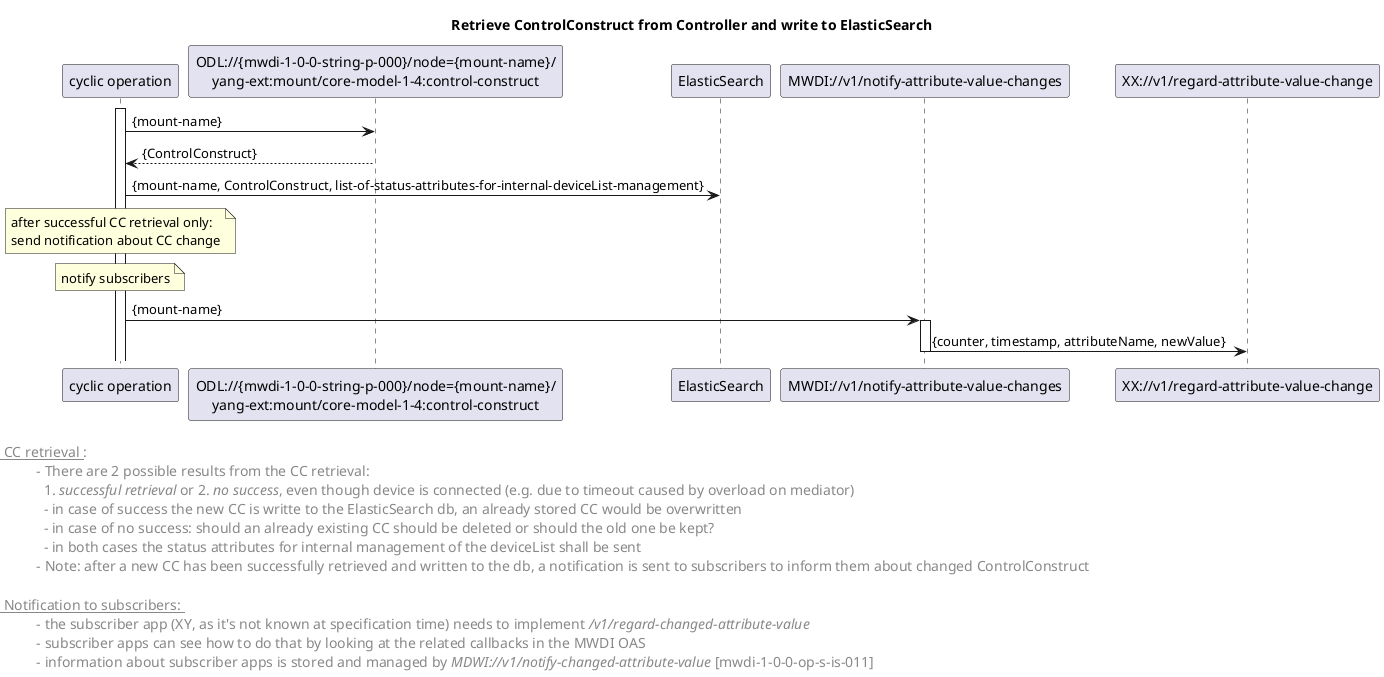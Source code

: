 @startuml
skinparam responseMessageBelowArrow true

title Retrieve ControlConstruct from Controller and write to ElasticSearch

'participants
participant "cyclic operation" as cyclicop
participant "ODL://{mwdi-1-0-0-string-p-000}/node={mount-name}/\nyang-ext:mount/core-model-1-4:control-construct" as odlcc
participant "ElasticSearch" as es
participant "MWDI://v1/notify-attribute-value-changes" as notify
participant "XX://v1/regard-attribute-value-change" as subscriberOp

activate cyclicop
cyclicop -> odlcc: {mount-name}
odlcc --> cyclicop: {ControlConstruct}


cyclicop -> es: {mount-name, ControlConstruct, list-of-status-attributes-for-internal-deviceList-management}

note over cyclicop: after successful CC retrieval only: \nsend notification about CC change

note over cyclicop: notify subscribers
cyclicop -> notify: {mount-name}
activate notify
notify -> subscriberOp: {counter, timestamp, attributeName, newValue}
deactivate notify

left footer 

<u> CC retrieval </u>:
\t  - There are 2 possible results from the CC retrieval: 
\t    1. <i>successful retrieval</i> or 2. <i>no success</i>, even though device is connected (e.g. due to timeout caused by overload on mediator)
\t    - in case of success the new CC is writte to the ElasticSearch db, an already stored CC would be overwritten
\t    - in case of no success: should an already existing CC should be deleted or should the old one be kept?
\t    - in both cases the status attributes for internal management of the deviceList shall be sent
\t  - Note: after a new CC has been successfully retrieved and written to the db, a notification is sent to subscribers to inform them about changed ControlConstruct

<u> Notification to subscribers: </u>
\t  - the subscriber app (XY, as it's not known at specification time) needs to implement <i>/v1/regard-changed-attribute-value</i>
\t  - subscriber apps can see how to do that by looking at the related callbacks in the MWDI OAS 
\t  - information about subscriber apps is stored and managed by <i>MDWI://v1/notify-changed-attribute-value</i> [mwdi-1-0-0-op-s-is-011]
end footer

<style>
footer {
  HorizontalAlignment left
  FontSize 14
}
</style>


@enduml
